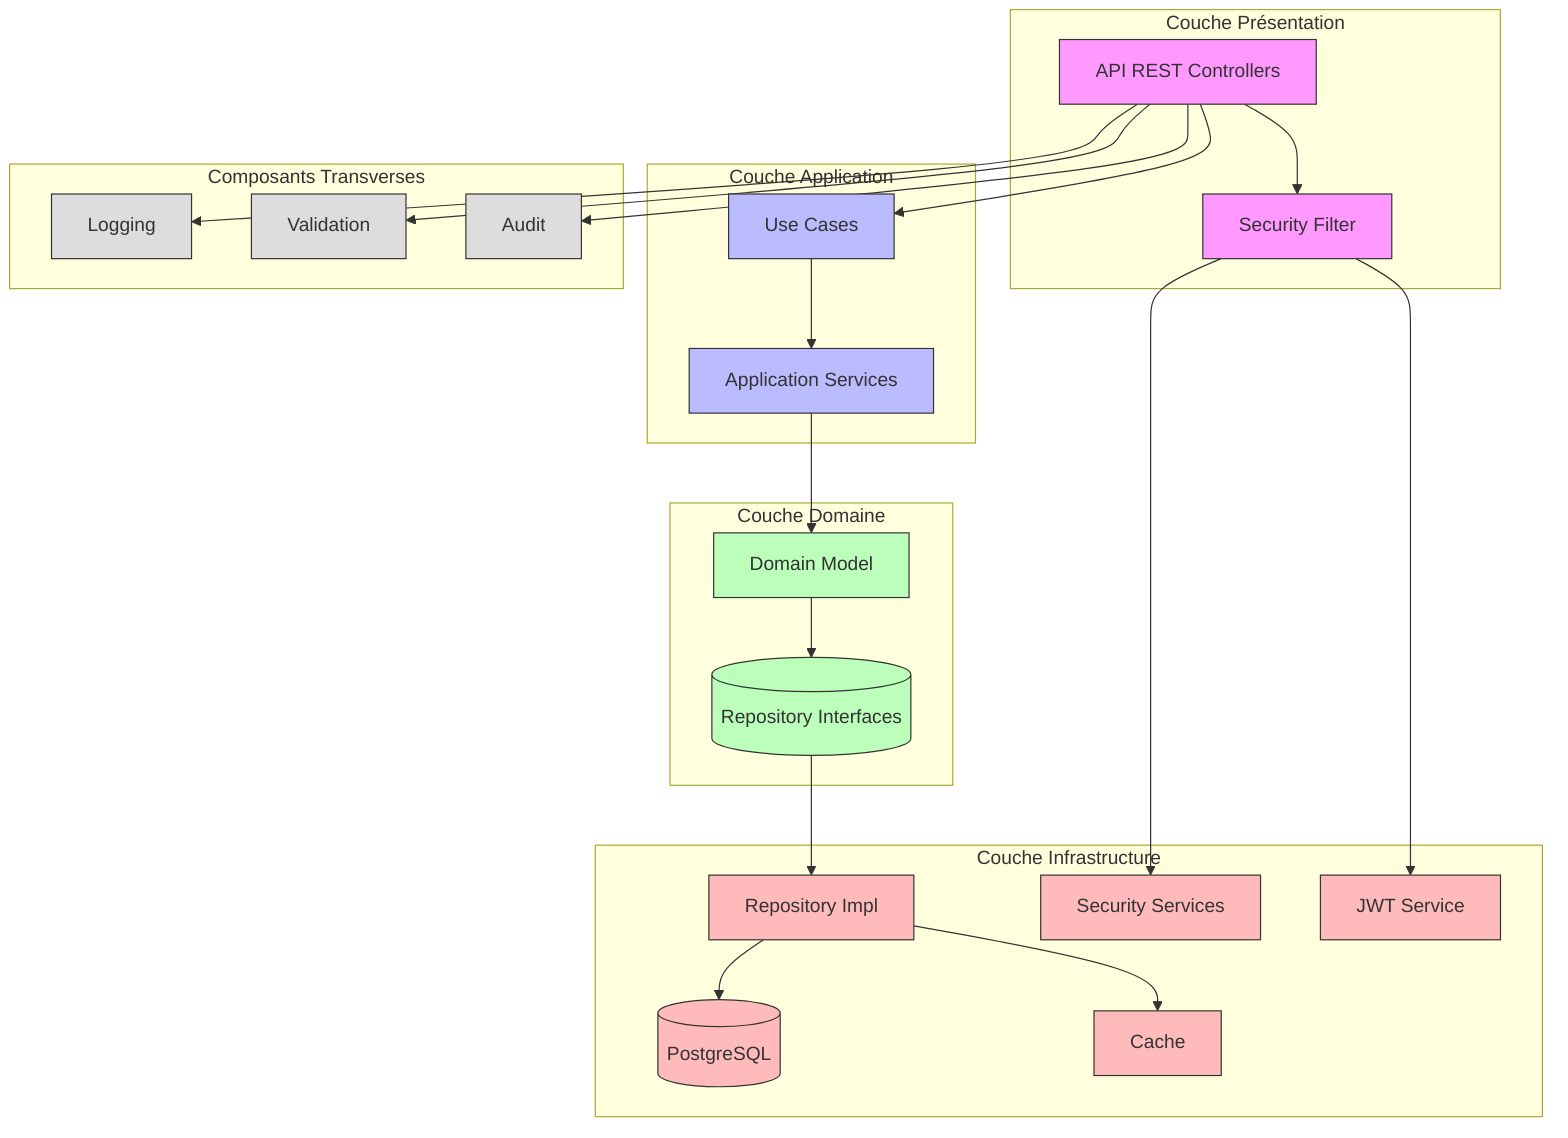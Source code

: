 graph TB
    subgraph "Couche Présentation"
        API[API REST Controllers]
        SEC[Security Filter]
        API --> SEC
    end

    subgraph "Couche Application"
        UC[Use Cases]
        AS[Application Services]
        API --> UC
        UC --> AS
    end

    subgraph "Couche Domaine"
        DOM[Domain Model]
        REPO[(Repository Interfaces)]
        AS --> DOM
        DOM --> REPO
    end

    subgraph "Couche Infrastructure"
        DB[(PostgreSQL)]
        REPOIMPL[Repository Impl]
        SEC_SERV[Security Services]
        JWT[JWT Service]
        CACHE[Cache]
        
        REPOIMPL --> DB
        REPO --> REPOIMPL
        SEC --> JWT
        SEC --> SEC_SERV
        REPOIMPL --> CACHE
    end

    subgraph "Composants Transverses"
        LOG[Logging]
        VAL[Validation]
        AUDIT[Audit]
        
        API --> LOG
        API --> VAL
        API --> AUDIT
    end

classDef presentation fill:#f9f,stroke:#333
classDef application fill:#bbf,stroke:#333
classDef domain fill:#bfb,stroke:#333
classDef infrastructure fill:#fbb,stroke:#333
classDef transverse fill:#ddd,stroke:#333

class API,SEC presentation
class UC,AS application
class DOM,REPO domain
class DB,REPOIMPL,SEC_SERV,JWT,CACHE infrastructure
class LOG,VAL,AUDIT transverse